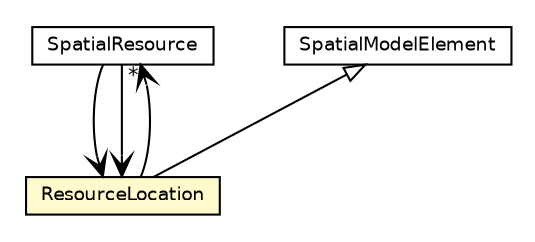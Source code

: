#!/usr/local/bin/dot
#
# Class diagram 
# Generated by UMLGraph version 5.4 (http://www.umlgraph.org/)
#

digraph G {
	edge [fontname="Helvetica",fontsize=10,labelfontname="Helvetica",labelfontsize=10];
	node [fontname="Helvetica",fontsize=10,shape=plaintext];
	nodesep=0.25;
	ranksep=0.5;
	// jsl.modeling.elements.spatial.SpatialResource
	c178171 [label=<<table title="jsl.modeling.elements.spatial.SpatialResource" border="0" cellborder="1" cellspacing="0" cellpadding="2" port="p" href="./SpatialResource.html">
		<tr><td><table border="0" cellspacing="0" cellpadding="1">
<tr><td align="center" balign="center"> SpatialResource </td></tr>
		</table></td></tr>
		</table>>, URL="./SpatialResource.html", fontname="Helvetica", fontcolor="black", fontsize=9.0];
	// jsl.modeling.elements.spatial.SpatialModelElement
	c178172 [label=<<table title="jsl.modeling.elements.spatial.SpatialModelElement" border="0" cellborder="1" cellspacing="0" cellpadding="2" port="p" href="./SpatialModelElement.html">
		<tr><td><table border="0" cellspacing="0" cellpadding="1">
<tr><td align="center" balign="center"> SpatialModelElement </td></tr>
		</table></td></tr>
		</table>>, URL="./SpatialModelElement.html", fontname="Helvetica", fontcolor="black", fontsize=9.0];
	// jsl.modeling.elements.spatial.ResourceLocation
	c178176 [label=<<table title="jsl.modeling.elements.spatial.ResourceLocation" border="0" cellborder="1" cellspacing="0" cellpadding="2" port="p" bgcolor="lemonChiffon" href="./ResourceLocation.html">
		<tr><td><table border="0" cellspacing="0" cellpadding="1">
<tr><td align="center" balign="center"> ResourceLocation </td></tr>
		</table></td></tr>
		</table>>, URL="./ResourceLocation.html", fontname="Helvetica", fontcolor="black", fontsize=9.0];
	//jsl.modeling.elements.spatial.ResourceLocation extends jsl.modeling.elements.spatial.SpatialModelElement
	c178172:p -> c178176:p [dir=back,arrowtail=empty];
	// jsl.modeling.elements.spatial.SpatialResource NAVASSOC jsl.modeling.elements.spatial.ResourceLocation
	c178171:p -> c178176:p [taillabel="", label="", headlabel="", fontname="Helvetica", fontcolor="black", fontsize=10.0, color="black", arrowhead=open];
	// jsl.modeling.elements.spatial.SpatialResource NAVASSOC jsl.modeling.elements.spatial.ResourceLocation
	c178171:p -> c178176:p [taillabel="", label="", headlabel="", fontname="Helvetica", fontcolor="black", fontsize=10.0, color="black", arrowhead=open];
	// jsl.modeling.elements.spatial.ResourceLocation NAVASSOC jsl.modeling.elements.spatial.SpatialResource
	c178176:p -> c178171:p [taillabel="", label="", headlabel="*", fontname="Helvetica", fontcolor="black", fontsize=10.0, color="black", arrowhead=open];
}

